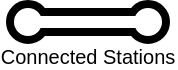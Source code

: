 <mxfile version="21.7.5" type="device">
  <diagram name="Page-1" id="G_KTHql1rs0FBSvWdJj6">
    <mxGraphModel dx="810" dy="542" grid="1" gridSize="10" guides="1" tooltips="1" connect="1" arrows="1" fold="1" page="1" pageScale="1" pageWidth="1169" pageHeight="827" math="0" shadow="0">
      <root>
        <mxCell id="0" />
        <mxCell id="1" parent="0" />
        <mxCell id="OgGqO4CF7ydB3K6WWiV4-8" value="Connected Stations" style="group;fontSize=10;spacingTop=14;" vertex="1" connectable="0" parent="1">
          <mxGeometry x="540" y="501" width="78" height="18" as="geometry" />
        </mxCell>
        <mxCell id="OgGqO4CF7ydB3K6WWiV4-5" value="" style="rounded=0;whiteSpace=wrap;html=1;strokeWidth=4;" vertex="1" parent="OgGqO4CF7ydB3K6WWiV4-8">
          <mxGeometry x="9" y="4" width="60" height="10" as="geometry" />
        </mxCell>
        <mxCell id="OgGqO4CF7ydB3K6WWiV4-1" value="" style="ellipse;whiteSpace=wrap;html=1;aspect=fixed;strokeWidth=4;spacingTop=55;fontSize=10;fontFamily=Helvetica;fillColor=#FFFFFF;" vertex="1" parent="OgGqO4CF7ydB3K6WWiV4-8">
          <mxGeometry width="18" height="18" as="geometry" />
        </mxCell>
        <mxCell id="OgGqO4CF7ydB3K6WWiV4-4" value="" style="ellipse;whiteSpace=wrap;html=1;aspect=fixed;strokeWidth=4;spacingTop=55;fontSize=10;fontFamily=Helvetica;fillColor=#FFFFFF;" vertex="1" parent="OgGqO4CF7ydB3K6WWiV4-8">
          <mxGeometry x="60" width="18" height="18" as="geometry" />
        </mxCell>
        <mxCell id="OgGqO4CF7ydB3K6WWiV4-6" value="" style="rounded=0;whiteSpace=wrap;html=1;strokeColor=none;" vertex="1" parent="OgGqO4CF7ydB3K6WWiV4-8">
          <mxGeometry x="9" y="6" width="60" height="6" as="geometry" />
        </mxCell>
      </root>
    </mxGraphModel>
  </diagram>
</mxfile>

